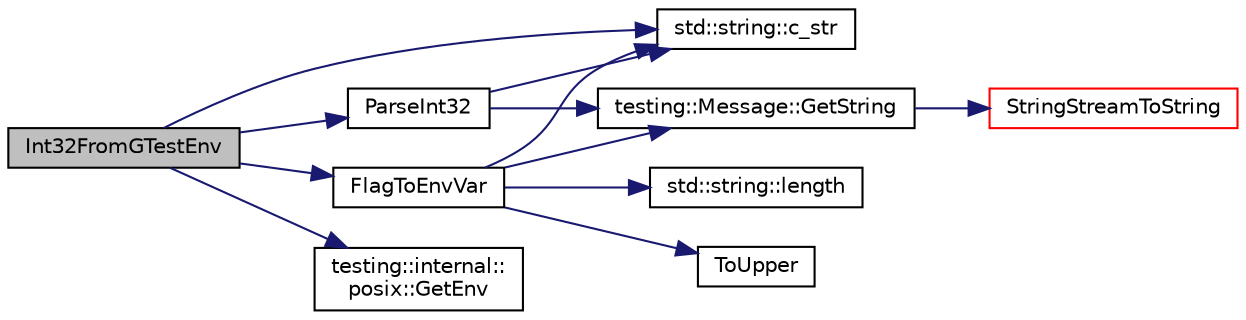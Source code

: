 digraph "Int32FromGTestEnv"
{
 // INTERACTIVE_SVG=YES
 // LATEX_PDF_SIZE
  bgcolor="transparent";
  edge [fontname="Helvetica",fontsize="10",labelfontname="Helvetica",labelfontsize="10"];
  node [fontname="Helvetica",fontsize="10",shape=record];
  rankdir="LR";
  Node1 [label="Int32FromGTestEnv",height=0.2,width=0.4,color="black", fillcolor="grey75", style="filled", fontcolor="black",tooltip=" "];
  Node1 -> Node2 [color="midnightblue",fontsize="10",style="solid",fontname="Helvetica"];
  Node2 [label="std::string::c_str",height=0.2,width=0.4,color="black",URL="/Users/shi-rongliu/html_book_20190607/cppreference-doxygen-web.tag.xml$cpp/string/basic_string/c_str.html#",tooltip=" "];
  Node1 -> Node3 [color="midnightblue",fontsize="10",style="solid",fontname="Helvetica"];
  Node3 [label="FlagToEnvVar",height=0.2,width=0.4,color="black",URL="$d0/da7/namespacetesting_1_1internal_a7540386ecf74d7ab7e2fa6089db94682.html#a7540386ecf74d7ab7e2fa6089db94682",tooltip=" "];
  Node3 -> Node2 [color="midnightblue",fontsize="10",style="solid",fontname="Helvetica"];
  Node3 -> Node4 [color="midnightblue",fontsize="10",style="solid",fontname="Helvetica"];
  Node4 [label="testing::Message::GetString",height=0.2,width=0.4,color="black",URL="$d3/d98/classtesting_1_1Message_a764f99b38cb3cd18ab87c5261321e063.html#a764f99b38cb3cd18ab87c5261321e063",tooltip=" "];
  Node4 -> Node5 [color="midnightblue",fontsize="10",style="solid",fontname="Helvetica"];
  Node5 [label="StringStreamToString",height=0.2,width=0.4,color="red",URL="$d0/da7/namespacetesting_1_1internal_a9743f1da2e8f7a4a8178ec9595a56112.html#a9743f1da2e8f7a4a8178ec9595a56112",tooltip=" "];
  Node3 -> Node8 [color="midnightblue",fontsize="10",style="solid",fontname="Helvetica"];
  Node8 [label="std::string::length",height=0.2,width=0.4,color="black",URL="/Users/shi-rongliu/html_book_20190607/cppreference-doxygen-web.tag.xml$cpp/string/basic_string/size.html#",tooltip=" "];
  Node3 -> Node9 [color="midnightblue",fontsize="10",style="solid",fontname="Helvetica"];
  Node9 [label="ToUpper",height=0.2,width=0.4,color="black",URL="$d0/da7/namespacetesting_1_1internal_ac1b876a8133895bd553d4780ecaa1e3a.html#ac1b876a8133895bd553d4780ecaa1e3a",tooltip=" "];
  Node1 -> Node10 [color="midnightblue",fontsize="10",style="solid",fontname="Helvetica"];
  Node10 [label="testing::internal::\lposix::GetEnv",height=0.2,width=0.4,color="black",URL="$d0/d81/namespacetesting_1_1internal_1_1posix_a1d5e3da5a27eed25986859fa83cafe95.html#a1d5e3da5a27eed25986859fa83cafe95",tooltip=" "];
  Node1 -> Node11 [color="midnightblue",fontsize="10",style="solid",fontname="Helvetica"];
  Node11 [label="ParseInt32",height=0.2,width=0.4,color="black",URL="$d0/da7/namespacetesting_1_1internal_a3bd151d0274b216f9c2e6275ccc4a9a3.html#a3bd151d0274b216f9c2e6275ccc4a9a3",tooltip=" "];
  Node11 -> Node2 [color="midnightblue",fontsize="10",style="solid",fontname="Helvetica"];
  Node11 -> Node4 [color="midnightblue",fontsize="10",style="solid",fontname="Helvetica"];
}

